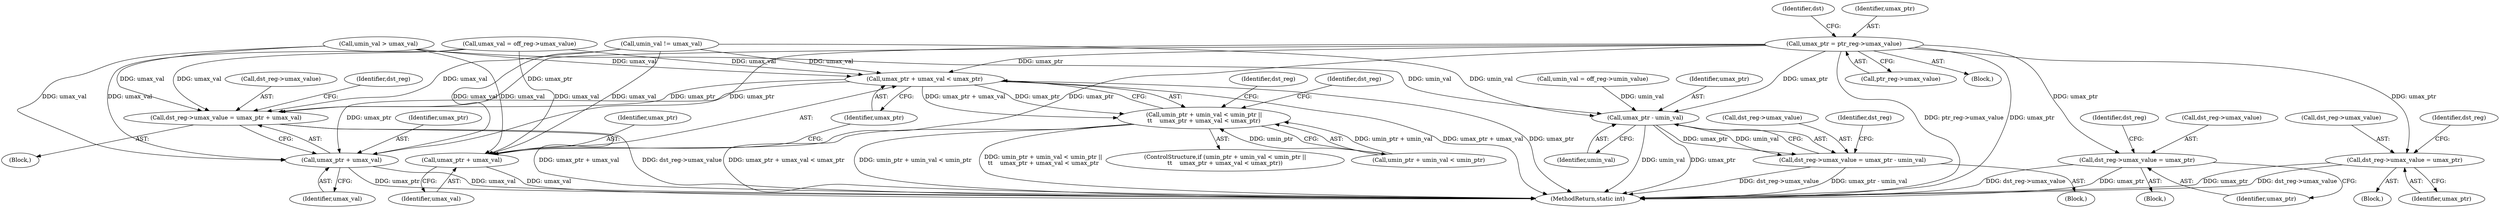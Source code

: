 digraph "0_linux_979d63d50c0c0f7bc537bf821e056cc9fe5abd38@pointer" {
"1000198" [label="(Call,umax_ptr = ptr_reg->umax_value)"];
"1000425" [label="(Call,dst_reg->umax_value = umax_ptr)"];
"1000496" [label="(Call,umax_ptr + umax_val < umax_ptr)"];
"1000490" [label="(Call,umin_ptr + umin_val < umin_ptr ||\n\t\t    umax_ptr + umax_val < umax_ptr)"];
"1000521" [label="(Call,dst_reg->umax_value = umax_ptr + umax_val)"];
"1000525" [label="(Call,umax_ptr + umax_val)"];
"1000497" [label="(Call,umax_ptr + umax_val)"];
"1000653" [label="(Call,dst_reg->umax_value = umax_ptr)"];
"1000752" [label="(Call,umax_ptr - umin_val)"];
"1000748" [label="(Call,dst_reg->umax_value = umax_ptr - umin_val)"];
"1000497" [label="(Call,umax_ptr + umax_val)"];
"1000198" [label="(Call,umax_ptr = ptr_reg->umax_value)"];
"1000637" [label="(Block,)"];
"1000490" [label="(Call,umin_ptr + umin_val < umin_ptr ||\n\t\t    umax_ptr + umax_val < umax_ptr)"];
"1000500" [label="(Identifier,umax_ptr)"];
"1000491" [label="(Call,umin_ptr + umin_val < umin_ptr)"];
"1000526" [label="(Identifier,umax_ptr)"];
"1000749" [label="(Call,dst_reg->umax_value)"];
"1000186" [label="(Call,umax_val = off_reg->umax_value)"];
"1000522" [label="(Call,dst_reg->umax_value)"];
"1000513" [label="(Block,)"];
"1000530" [label="(Identifier,dst_reg)"];
"1000496" [label="(Call,umax_ptr + umax_val < umax_ptr)"];
"1000180" [label="(Call,umin_val = off_reg->umin_value)"];
"1000205" [label="(Identifier,dst)"];
"1000498" [label="(Identifier,umax_ptr)"];
"1000653" [label="(Call,dst_reg->umax_value = umax_ptr)"];
"1000752" [label="(Call,umax_ptr - umin_val)"];
"1000499" [label="(Identifier,umax_val)"];
"1000660" [label="(Identifier,dst_reg)"];
"1000527" [label="(Identifier,umax_val)"];
"1000504" [label="(Identifier,dst_reg)"];
"1000740" [label="(Block,)"];
"1000432" [label="(Identifier,dst_reg)"];
"1000754" [label="(Identifier,umin_val)"];
"1000200" [label="(Call,ptr_reg->umax_value)"];
"1000409" [label="(Block,)"];
"1000124" [label="(Block,)"];
"1000237" [label="(Call,umin_val != umax_val)"];
"1000907" [label="(MethodReturn,static int)"];
"1000489" [label="(ControlStructure,if (umin_ptr + umin_val < umin_ptr ||\n\t\t    umax_ptr + umax_val < umax_ptr))"];
"1000753" [label="(Identifier,umax_ptr)"];
"1000429" [label="(Identifier,umax_ptr)"];
"1000244" [label="(Call,umin_val > umax_val)"];
"1000426" [label="(Call,dst_reg->umax_value)"];
"1000757" [label="(Identifier,dst_reg)"];
"1000525" [label="(Call,umax_ptr + umax_val)"];
"1000654" [label="(Call,dst_reg->umax_value)"];
"1000516" [label="(Identifier,dst_reg)"];
"1000657" [label="(Identifier,umax_ptr)"];
"1000748" [label="(Call,dst_reg->umax_value = umax_ptr - umin_val)"];
"1000199" [label="(Identifier,umax_ptr)"];
"1000521" [label="(Call,dst_reg->umax_value = umax_ptr + umax_val)"];
"1000425" [label="(Call,dst_reg->umax_value = umax_ptr)"];
"1000198" -> "1000124"  [label="AST: "];
"1000198" -> "1000200"  [label="CFG: "];
"1000199" -> "1000198"  [label="AST: "];
"1000200" -> "1000198"  [label="AST: "];
"1000205" -> "1000198"  [label="CFG: "];
"1000198" -> "1000907"  [label="DDG: ptr_reg->umax_value"];
"1000198" -> "1000907"  [label="DDG: umax_ptr"];
"1000198" -> "1000425"  [label="DDG: umax_ptr"];
"1000198" -> "1000496"  [label="DDG: umax_ptr"];
"1000198" -> "1000497"  [label="DDG: umax_ptr"];
"1000198" -> "1000521"  [label="DDG: umax_ptr"];
"1000198" -> "1000525"  [label="DDG: umax_ptr"];
"1000198" -> "1000653"  [label="DDG: umax_ptr"];
"1000198" -> "1000752"  [label="DDG: umax_ptr"];
"1000425" -> "1000409"  [label="AST: "];
"1000425" -> "1000429"  [label="CFG: "];
"1000426" -> "1000425"  [label="AST: "];
"1000429" -> "1000425"  [label="AST: "];
"1000432" -> "1000425"  [label="CFG: "];
"1000425" -> "1000907"  [label="DDG: dst_reg->umax_value"];
"1000425" -> "1000907"  [label="DDG: umax_ptr"];
"1000496" -> "1000490"  [label="AST: "];
"1000496" -> "1000500"  [label="CFG: "];
"1000497" -> "1000496"  [label="AST: "];
"1000500" -> "1000496"  [label="AST: "];
"1000490" -> "1000496"  [label="CFG: "];
"1000496" -> "1000907"  [label="DDG: umax_ptr + umax_val"];
"1000496" -> "1000907"  [label="DDG: umax_ptr"];
"1000496" -> "1000490"  [label="DDG: umax_ptr + umax_val"];
"1000496" -> "1000490"  [label="DDG: umax_ptr"];
"1000186" -> "1000496"  [label="DDG: umax_val"];
"1000237" -> "1000496"  [label="DDG: umax_val"];
"1000244" -> "1000496"  [label="DDG: umax_val"];
"1000496" -> "1000521"  [label="DDG: umax_ptr"];
"1000496" -> "1000525"  [label="DDG: umax_ptr"];
"1000490" -> "1000489"  [label="AST: "];
"1000490" -> "1000491"  [label="CFG: "];
"1000491" -> "1000490"  [label="AST: "];
"1000504" -> "1000490"  [label="CFG: "];
"1000516" -> "1000490"  [label="CFG: "];
"1000490" -> "1000907"  [label="DDG: umax_ptr + umax_val < umax_ptr"];
"1000490" -> "1000907"  [label="DDG: umin_ptr + umin_val < umin_ptr"];
"1000490" -> "1000907"  [label="DDG: umin_ptr + umin_val < umin_ptr ||\n\t\t    umax_ptr + umax_val < umax_ptr"];
"1000491" -> "1000490"  [label="DDG: umin_ptr + umin_val"];
"1000491" -> "1000490"  [label="DDG: umin_ptr"];
"1000521" -> "1000513"  [label="AST: "];
"1000521" -> "1000525"  [label="CFG: "];
"1000522" -> "1000521"  [label="AST: "];
"1000525" -> "1000521"  [label="AST: "];
"1000530" -> "1000521"  [label="CFG: "];
"1000521" -> "1000907"  [label="DDG: umax_ptr + umax_val"];
"1000521" -> "1000907"  [label="DDG: dst_reg->umax_value"];
"1000186" -> "1000521"  [label="DDG: umax_val"];
"1000237" -> "1000521"  [label="DDG: umax_val"];
"1000244" -> "1000521"  [label="DDG: umax_val"];
"1000525" -> "1000527"  [label="CFG: "];
"1000526" -> "1000525"  [label="AST: "];
"1000527" -> "1000525"  [label="AST: "];
"1000525" -> "1000907"  [label="DDG: umax_ptr"];
"1000525" -> "1000907"  [label="DDG: umax_val"];
"1000186" -> "1000525"  [label="DDG: umax_val"];
"1000237" -> "1000525"  [label="DDG: umax_val"];
"1000244" -> "1000525"  [label="DDG: umax_val"];
"1000497" -> "1000499"  [label="CFG: "];
"1000498" -> "1000497"  [label="AST: "];
"1000499" -> "1000497"  [label="AST: "];
"1000500" -> "1000497"  [label="CFG: "];
"1000497" -> "1000907"  [label="DDG: umax_val"];
"1000186" -> "1000497"  [label="DDG: umax_val"];
"1000237" -> "1000497"  [label="DDG: umax_val"];
"1000244" -> "1000497"  [label="DDG: umax_val"];
"1000653" -> "1000637"  [label="AST: "];
"1000653" -> "1000657"  [label="CFG: "];
"1000654" -> "1000653"  [label="AST: "];
"1000657" -> "1000653"  [label="AST: "];
"1000660" -> "1000653"  [label="CFG: "];
"1000653" -> "1000907"  [label="DDG: umax_ptr"];
"1000653" -> "1000907"  [label="DDG: dst_reg->umax_value"];
"1000752" -> "1000748"  [label="AST: "];
"1000752" -> "1000754"  [label="CFG: "];
"1000753" -> "1000752"  [label="AST: "];
"1000754" -> "1000752"  [label="AST: "];
"1000748" -> "1000752"  [label="CFG: "];
"1000752" -> "1000907"  [label="DDG: umin_val"];
"1000752" -> "1000907"  [label="DDG: umax_ptr"];
"1000752" -> "1000748"  [label="DDG: umax_ptr"];
"1000752" -> "1000748"  [label="DDG: umin_val"];
"1000237" -> "1000752"  [label="DDG: umin_val"];
"1000180" -> "1000752"  [label="DDG: umin_val"];
"1000244" -> "1000752"  [label="DDG: umin_val"];
"1000748" -> "1000740"  [label="AST: "];
"1000749" -> "1000748"  [label="AST: "];
"1000757" -> "1000748"  [label="CFG: "];
"1000748" -> "1000907"  [label="DDG: dst_reg->umax_value"];
"1000748" -> "1000907"  [label="DDG: umax_ptr - umin_val"];
}
